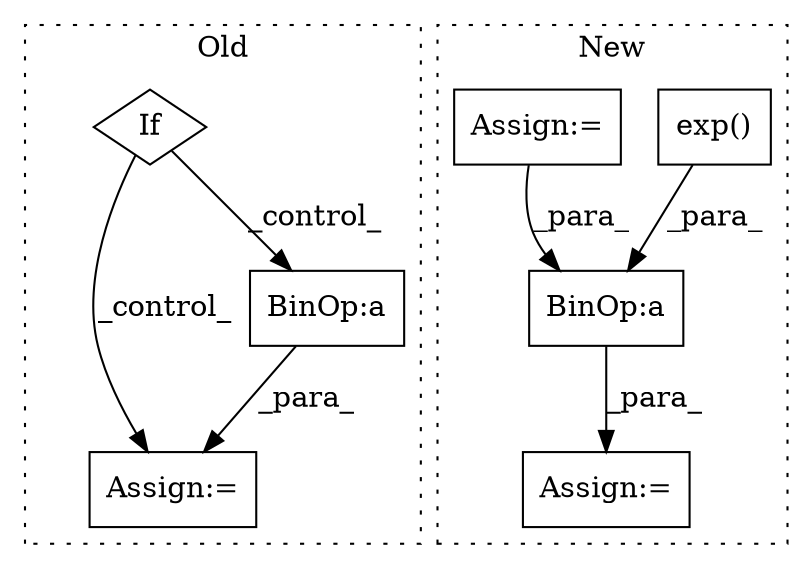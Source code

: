 digraph G {
subgraph cluster0 {
1 [label="If" a="96" s="3462" l="3" shape="diamond"];
5 [label="Assign:=" a="68" s="3618" l="3" shape="box"];
6 [label="BinOp:a" a="82" s="3626" l="3" shape="box"];
label = "Old";
style="dotted";
}
subgraph cluster1 {
2 [label="exp()" a="75" s="3337,3361" l="10,1" shape="box"];
3 [label="BinOp:a" a="82" s="3334" l="3" shape="box"];
4 [label="Assign:=" a="68" s="3323" l="3" shape="box"];
7 [label="Assign:=" a="68" s="3225" l="3" shape="box"];
label = "New";
style="dotted";
}
1 -> 6 [label="_control_"];
1 -> 5 [label="_control_"];
2 -> 3 [label="_para_"];
3 -> 4 [label="_para_"];
6 -> 5 [label="_para_"];
7 -> 3 [label="_para_"];
}